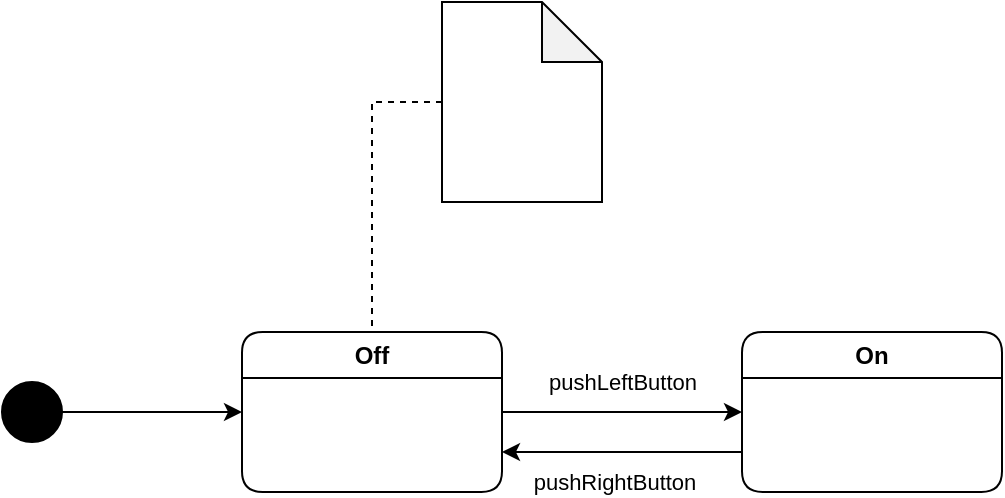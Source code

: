 <mxfile>
    <diagram id="kb6ERmdoE3fj__gCxbpV" name="Page-1">
        <mxGraphModel dx="1631" dy="773" grid="1" gridSize="10" guides="1" tooltips="1" connect="1" arrows="1" fold="1" page="0" pageScale="1" pageWidth="827" pageHeight="1169" math="0" shadow="0">
            <root>
                <mxCell id="0"/>
                <mxCell id="1" parent="0"/>
                <mxCell id="EBAIrEwSQ_sO8G7dM4pI-14" style="edgeStyle=orthogonalEdgeStyle;rounded=0;orthogonalLoop=1;jettySize=auto;html=1;exitX=1;exitY=0.5;exitDx=0;exitDy=0;entryX=0;entryY=0.5;entryDx=0;entryDy=0;" parent="1" source="EBAIrEwSQ_sO8G7dM4pI-9" target="EBAIrEwSQ_sO8G7dM4pI-10" edge="1">
                    <mxGeometry relative="1" as="geometry"/>
                </mxCell>
                <object label="" type="initialstate" id="EBAIrEwSQ_sO8G7dM4pI-9">
                    <mxCell style="ellipse;whiteSpace=wrap;html=1;aspect=fixed;glass=0;sketch=0;fillColor=#000000;" parent="1" vertex="1">
                        <mxGeometry x="-630" y="100" width="30" height="30" as="geometry"/>
                    </mxCell>
                </object>
                <mxCell id="EBAIrEwSQ_sO8G7dM4pI-15" style="edgeStyle=orthogonalEdgeStyle;rounded=0;orthogonalLoop=1;jettySize=auto;html=1;exitX=1;exitY=0.5;exitDx=0;exitDy=0;entryX=0;entryY=0.5;entryDx=0;entryDy=0;" parent="1" source="EBAIrEwSQ_sO8G7dM4pI-10" target="EBAIrEwSQ_sO8G7dM4pI-12" edge="1">
                    <mxGeometry relative="1" as="geometry"/>
                </mxCell>
                <mxCell id="EBAIrEwSQ_sO8G7dM4pI-18" value="pushLeftButton" style="edgeLabel;html=1;align=center;verticalAlign=middle;resizable=0;points=[];" parent="EBAIrEwSQ_sO8G7dM4pI-15" vertex="1" connectable="0">
                    <mxGeometry x="0.311" y="1" relative="1" as="geometry">
                        <mxPoint x="-19" y="-14" as="offset"/>
                    </mxGeometry>
                </mxCell>
                <object label="Off" type="state" id="EBAIrEwSQ_sO8G7dM4pI-10">
                    <mxCell style="swimlane;rounded=1;whiteSpace=wrap;html=1;glass=0;sketch=0;" parent="1" vertex="1">
                        <mxGeometry x="-510" y="75" width="130" height="80" as="geometry"/>
                    </mxCell>
                </object>
                <mxCell id="EBAIrEwSQ_sO8G7dM4pI-16" style="edgeStyle=orthogonalEdgeStyle;rounded=0;orthogonalLoop=1;jettySize=auto;html=1;exitX=0;exitY=0.75;exitDx=0;exitDy=0;entryX=1;entryY=0.75;entryDx=0;entryDy=0;" parent="1" source="EBAIrEwSQ_sO8G7dM4pI-12" target="EBAIrEwSQ_sO8G7dM4pI-10" edge="1">
                    <mxGeometry relative="1" as="geometry">
                        <mxPoint x="-280" y="260" as="targetPoint"/>
                    </mxGeometry>
                </mxCell>
                <mxCell id="EBAIrEwSQ_sO8G7dM4pI-21" value="pushRightButton" style="edgeLabel;html=1;align=center;verticalAlign=middle;resizable=0;points=[];" parent="EBAIrEwSQ_sO8G7dM4pI-16" vertex="1" connectable="0">
                    <mxGeometry x="-0.087" y="1" relative="1" as="geometry">
                        <mxPoint x="-9" y="14" as="offset"/>
                    </mxGeometry>
                </mxCell>
                <object label="On" type="state" id="EBAIrEwSQ_sO8G7dM4pI-12">
                    <mxCell style="swimlane;rounded=1;whiteSpace=wrap;html=1;glass=0;sketch=0;startSize=23;" parent="1" vertex="1">
                        <mxGeometry x="-260" y="75" width="130" height="80" as="geometry"/>
                    </mxCell>
                </object>
                <mxCell id="EBAIrEwSQ_sO8G7dM4pI-20" style="edgeStyle=orthogonalEdgeStyle;rounded=0;orthogonalLoop=1;jettySize=auto;html=1;exitX=0;exitY=0.5;exitDx=0;exitDy=0;exitPerimeter=0;entryX=0.5;entryY=0;entryDx=0;entryDy=0;endArrow=none;endFill=0;dashed=1;" parent="1" source="EBAIrEwSQ_sO8G7dM4pI-19" target="EBAIrEwSQ_sO8G7dM4pI-10" edge="1">
                    <mxGeometry relative="1" as="geometry"/>
                </mxCell>
                <object label="" type="note" id="EBAIrEwSQ_sO8G7dM4pI-19">
                    <mxCell style="shape=note;whiteSpace=wrap;html=1;backgroundOutline=1;darkOpacity=0.05;glass=0;sketch=0;fillColor=#ffffff;" parent="1" vertex="1">
                        <mxGeometry x="-410" y="-90" width="80" height="100" as="geometry"/>
                    </mxCell>
                </object>
            </root>
        </mxGraphModel>
    </diagram>
</mxfile>